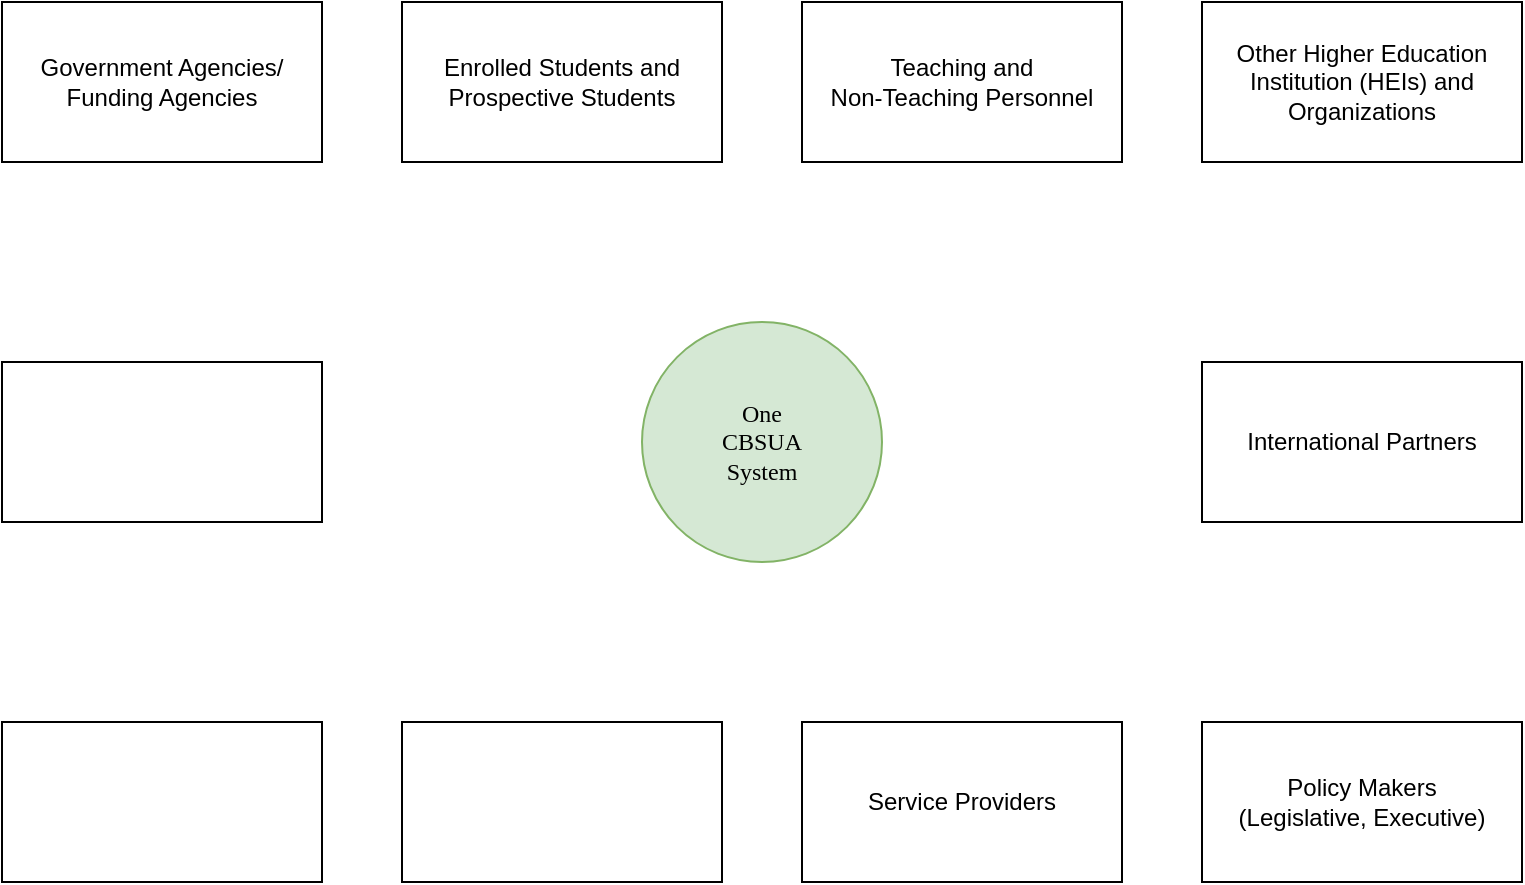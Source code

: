 <mxfile version="26.3.0">
  <diagram name="Page-1" id="XrLnO912Jv1oN71-e2fB">
    <mxGraphModel dx="864" dy="474" grid="1" gridSize="10" guides="1" tooltips="1" connect="1" arrows="1" fold="1" page="1" pageScale="1" pageWidth="850" pageHeight="1100" math="0" shadow="0">
      <root>
        <mxCell id="0" />
        <mxCell id="1" parent="0" />
        <mxCell id="vif7123QISbDYjLLOfTG-3" value="One&lt;div&gt;CBSUA&lt;/div&gt;&lt;div&gt;System&lt;/div&gt;" style="ellipse;whiteSpace=wrap;html=1;aspect=fixed;fontFamily=Tahoma;fillColor=#d5e8d4;strokeColor=#82b366;" vertex="1" parent="1">
          <mxGeometry x="360" y="200" width="120" height="120" as="geometry" />
        </mxCell>
        <mxCell id="vif7123QISbDYjLLOfTG-5" value="Government Agencies/ Funding Agencies" style="rounded=0;whiteSpace=wrap;html=1;" vertex="1" parent="1">
          <mxGeometry x="40" y="40" width="160" height="80" as="geometry" />
        </mxCell>
        <mxCell id="vif7123QISbDYjLLOfTG-6" value="Enrolled Students and Prospective Students" style="rounded=0;whiteSpace=wrap;html=1;" vertex="1" parent="1">
          <mxGeometry x="240" y="40" width="160" height="80" as="geometry" />
        </mxCell>
        <mxCell id="vif7123QISbDYjLLOfTG-7" value="Teaching and&lt;div&gt;Non-Teaching Personnel&lt;/div&gt;" style="rounded=0;whiteSpace=wrap;html=1;" vertex="1" parent="1">
          <mxGeometry x="440" y="40" width="160" height="80" as="geometry" />
        </mxCell>
        <mxCell id="vif7123QISbDYjLLOfTG-8" value="Other Higher Education Institution (HEIs) and Organizations" style="rounded=0;whiteSpace=wrap;html=1;" vertex="1" parent="1">
          <mxGeometry x="640" y="40" width="160" height="80" as="geometry" />
        </mxCell>
        <mxCell id="vif7123QISbDYjLLOfTG-9" value="" style="rounded=0;whiteSpace=wrap;html=1;" vertex="1" parent="1">
          <mxGeometry x="40" y="400" width="160" height="80" as="geometry" />
        </mxCell>
        <mxCell id="vif7123QISbDYjLLOfTG-10" value="" style="rounded=0;whiteSpace=wrap;html=1;" vertex="1" parent="1">
          <mxGeometry x="240" y="400" width="160" height="80" as="geometry" />
        </mxCell>
        <mxCell id="vif7123QISbDYjLLOfTG-11" value="Service Providers" style="rounded=0;whiteSpace=wrap;html=1;" vertex="1" parent="1">
          <mxGeometry x="440" y="400" width="160" height="80" as="geometry" />
        </mxCell>
        <mxCell id="vif7123QISbDYjLLOfTG-12" value="Policy Makers&lt;div&gt;(Legislative, Executive)&lt;/div&gt;" style="rounded=0;whiteSpace=wrap;html=1;" vertex="1" parent="1">
          <mxGeometry x="640" y="400" width="160" height="80" as="geometry" />
        </mxCell>
        <mxCell id="vif7123QISbDYjLLOfTG-13" value="International Partners" style="rounded=0;whiteSpace=wrap;html=1;" vertex="1" parent="1">
          <mxGeometry x="640" y="220" width="160" height="80" as="geometry" />
        </mxCell>
        <mxCell id="vif7123QISbDYjLLOfTG-14" value="" style="rounded=0;whiteSpace=wrap;html=1;" vertex="1" parent="1">
          <mxGeometry x="40" y="220" width="160" height="80" as="geometry" />
        </mxCell>
      </root>
    </mxGraphModel>
  </diagram>
</mxfile>
